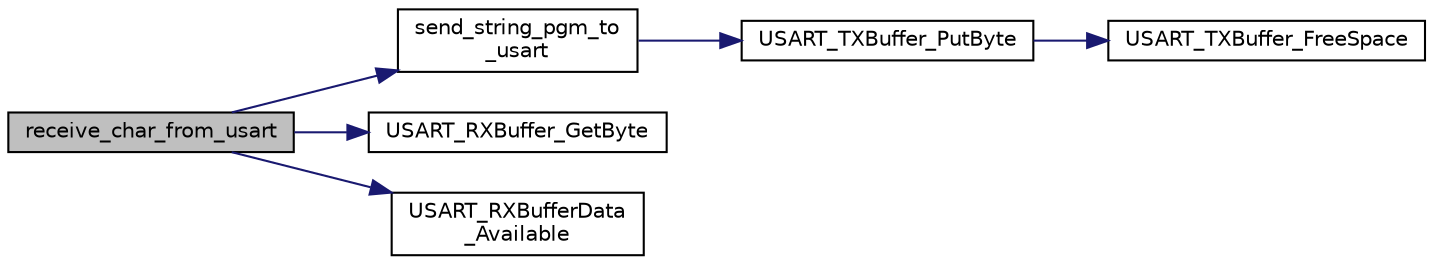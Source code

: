 digraph "receive_char_from_usart"
{
  edge [fontname="Helvetica",fontsize="10",labelfontname="Helvetica",labelfontsize="10"];
  node [fontname="Helvetica",fontsize="10",shape=record];
  rankdir="LR";
  Node22 [label="receive_char_from_usart",height=0.2,width=0.4,color="black", fillcolor="grey75", style="filled", fontcolor="black"];
  Node22 -> Node23 [color="midnightblue",fontsize="10",style="solid"];
  Node23 [label="send_string_pgm_to\l_usart",height=0.2,width=0.4,color="black", fillcolor="white", style="filled",URL="$_u_a_r_t_8c.html#ad7bb1da26c447116e627aef512f5fc84",tooltip="This Method uses the Program Space for e.g. Debug Strings and sends them to the given USART..."];
  Node23 -> Node24 [color="midnightblue",fontsize="10",style="solid"];
  Node24 [label="USART_TXBuffer_PutByte",height=0.2,width=0.4,color="black", fillcolor="white", style="filled",URL="$usart__driver_8c.html#ac6a0c12350c501c1b8189aca778f5129",tooltip="Put data (5-8 bit character). "];
  Node24 -> Node25 [color="midnightblue",fontsize="10",style="solid"];
  Node25 [label="USART_TXBuffer_FreeSpace",height=0.2,width=0.4,color="black", fillcolor="white", style="filled",URL="$usart__driver_8c.html#aecbd49900666abf476cf5cce10fb372a",tooltip="Test if there is data in the transmitter software buffer. "];
  Node22 -> Node26 [color="midnightblue",fontsize="10",style="solid"];
  Node26 [label="USART_RXBuffer_GetByte",height=0.2,width=0.4,color="black", fillcolor="white", style="filled",URL="$usart__driver_8c.html#a36cca099e37ec451e52efebe4c60180e",tooltip="Get received data (5-8 bit character). "];
  Node22 -> Node27 [color="midnightblue",fontsize="10",style="solid"];
  Node27 [label="USART_RXBufferData\l_Available",height=0.2,width=0.4,color="black", fillcolor="white", style="filled",URL="$usart__driver_8c.html#ac65d5461255def6cd49b05a88d5aa411",tooltip="Test if there is data in the receive software buffer. "];
}

